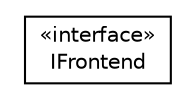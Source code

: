 #!/usr/local/bin/dot
#
# Class diagram 
# Generated by UMLGraph version R5_6-24-gf6e263 (http://www.umlgraph.org/)
#

digraph G {
	edge [fontname="Helvetica",fontsize=10,labelfontname="Helvetica",labelfontsize=10];
	node [fontname="Helvetica",fontsize=10,shape=plaintext];
	nodesep=0.25;
	ranksep=0.5;
	// org.universAAL.ucc.frontend.api.IFrontend
	c1519086 [label=<<table title="org.universAAL.ucc.frontend.api.IFrontend" border="0" cellborder="1" cellspacing="0" cellpadding="2" port="p" href="./IFrontend.html">
		<tr><td><table border="0" cellspacing="0" cellpadding="1">
<tr><td align="center" balign="center"> &#171;interface&#187; </td></tr>
<tr><td align="center" balign="center"> IFrontend </td></tr>
		</table></td></tr>
		</table>>, URL="./IFrontend.html", fontname="Helvetica", fontcolor="black", fontsize=10.0];
}

